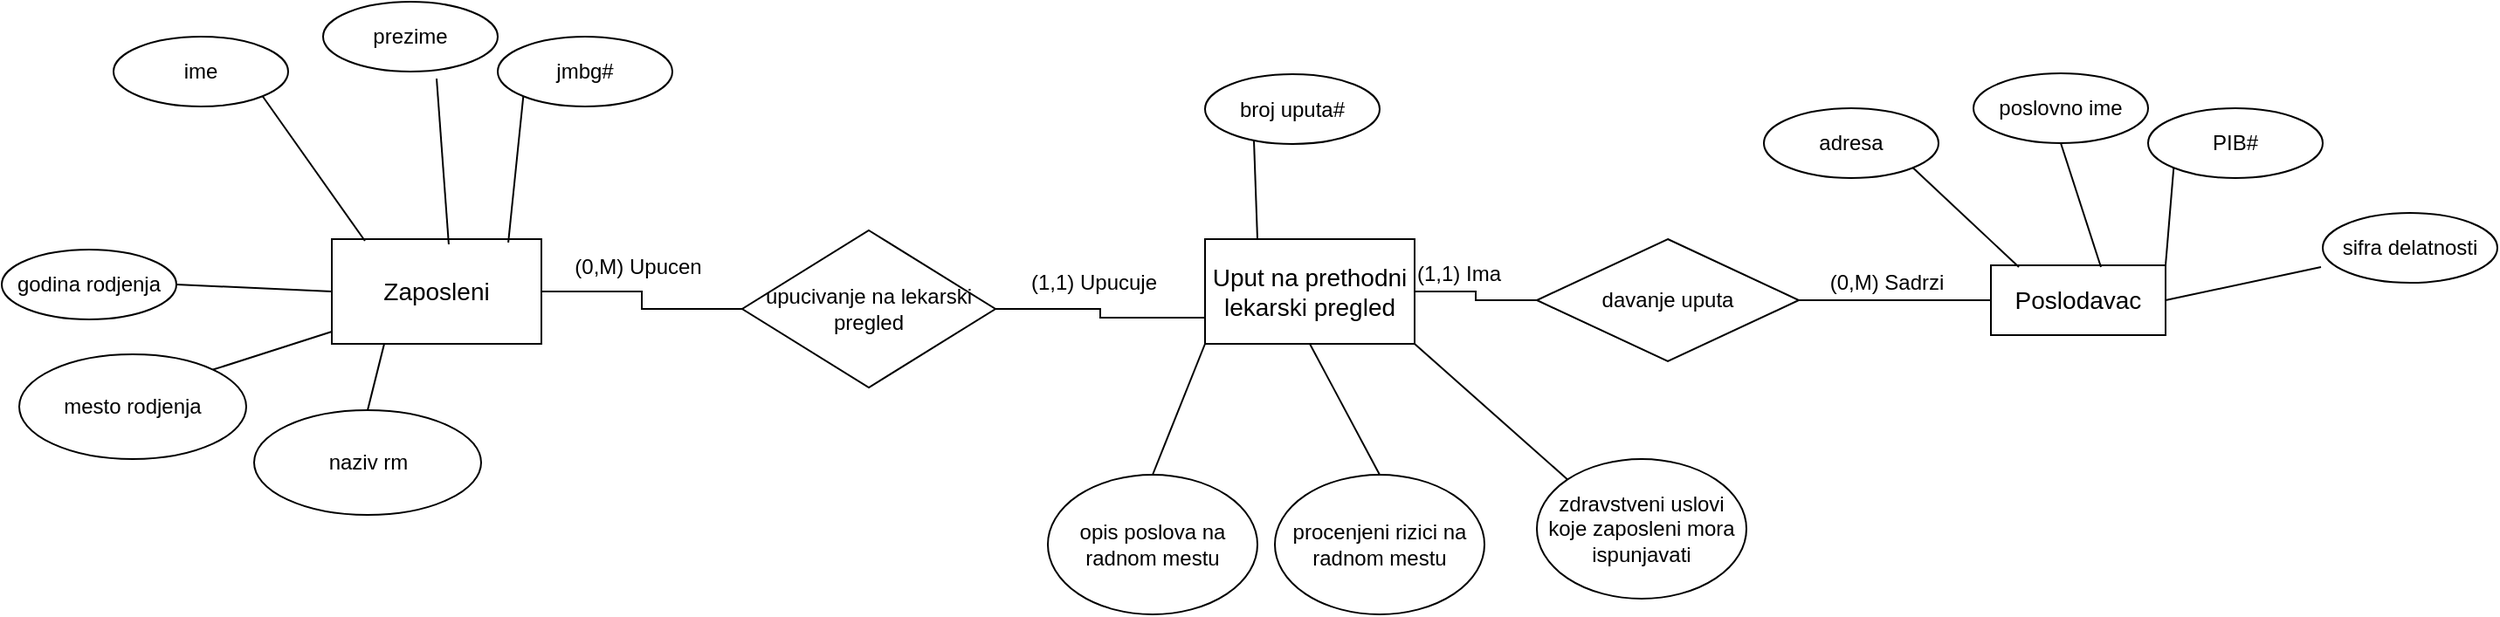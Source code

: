 <mxfile version="22.0.8" type="device">
  <diagram id="cX9Rxq1GDXvq4FwfHjqG" name="Page-1">
    <mxGraphModel dx="2284" dy="800" grid="1" gridSize="10" guides="1" tooltips="1" connect="1" arrows="1" fold="1" page="1" pageScale="1" pageWidth="850" pageHeight="1100" math="0" shadow="0">
      <root>
        <mxCell id="0" />
        <mxCell id="1" parent="0" />
        <mxCell id="XjySdd2gi-GwcaV57Ylc-87" style="rounded=0;orthogonalLoop=1;jettySize=auto;html=1;exitX=1;exitY=1;exitDx=0;exitDy=0;entryX=0;entryY=0;entryDx=0;entryDy=0;endArrow=none;endFill=0;" parent="1" source="XjySdd2gi-GwcaV57Ylc-42" target="XjySdd2gi-GwcaV57Ylc-86" edge="1">
          <mxGeometry relative="1" as="geometry" />
        </mxCell>
        <mxCell id="XjySdd2gi-GwcaV57Ylc-42" value="Uput na prethodni lekarski pregled" style="rounded=0;whiteSpace=wrap;html=1;fontSize=14;" parent="1" vertex="1">
          <mxGeometry x="40" y="925" width="120" height="60" as="geometry" />
        </mxCell>
        <mxCell id="XjySdd2gi-GwcaV57Ylc-43" value="&lt;font style=&quot;font-size: 14px;&quot;&gt;Poslodavac&lt;/font&gt;" style="whiteSpace=wrap;html=1;align=center;" parent="1" vertex="1">
          <mxGeometry x="490" y="940" width="100" height="40" as="geometry" />
        </mxCell>
        <mxCell id="XjySdd2gi-GwcaV57Ylc-44" value="" style="edgeStyle=orthogonalEdgeStyle;rounded=0;orthogonalLoop=1;jettySize=auto;html=1;endArrow=none;endFill=0;" parent="1" source="XjySdd2gi-GwcaV57Ylc-48" target="XjySdd2gi-GwcaV57Ylc-42" edge="1">
          <mxGeometry relative="1" as="geometry">
            <mxPoint x="110" y="950" as="targetPoint" />
          </mxGeometry>
        </mxCell>
        <mxCell id="XjySdd2gi-GwcaV57Ylc-45" value="&lt;font style=&quot;font-size: 12px;&quot;&gt;(1,1) Ima&lt;/font&gt;" style="edgeLabel;html=1;align=center;verticalAlign=middle;resizable=0;points=[];fontSize=12;" parent="XjySdd2gi-GwcaV57Ylc-44" vertex="1" connectable="0">
          <mxGeometry x="0.339" y="1" relative="1" as="geometry">
            <mxPoint y="-11" as="offset" />
          </mxGeometry>
        </mxCell>
        <mxCell id="XjySdd2gi-GwcaV57Ylc-46" style="edgeStyle=orthogonalEdgeStyle;rounded=0;orthogonalLoop=1;jettySize=auto;html=1;exitX=1;exitY=0.5;exitDx=0;exitDy=0;entryX=0;entryY=0.5;entryDx=0;entryDy=0;endArrow=none;endFill=0;" parent="1" source="XjySdd2gi-GwcaV57Ylc-48" target="XjySdd2gi-GwcaV57Ylc-43" edge="1">
          <mxGeometry relative="1" as="geometry" />
        </mxCell>
        <mxCell id="XjySdd2gi-GwcaV57Ylc-47" value="(0,M) Sadrzi" style="edgeLabel;html=1;align=center;verticalAlign=middle;resizable=0;points=[];fontSize=12;" parent="XjySdd2gi-GwcaV57Ylc-46" vertex="1" connectable="0">
          <mxGeometry x="-0.036" y="3" relative="1" as="geometry">
            <mxPoint x="-3" y="-7" as="offset" />
          </mxGeometry>
        </mxCell>
        <mxCell id="XjySdd2gi-GwcaV57Ylc-48" value="davanje uputa" style="shape=rhombus;perimeter=rhombusPerimeter;whiteSpace=wrap;html=1;align=center;" parent="1" vertex="1">
          <mxGeometry x="230" y="925" width="150" height="70" as="geometry" />
        </mxCell>
        <mxCell id="XjySdd2gi-GwcaV57Ylc-49" value="adresa" style="ellipse;whiteSpace=wrap;html=1;align=center;" parent="1" vertex="1">
          <mxGeometry x="360" y="850" width="100" height="40" as="geometry" />
        </mxCell>
        <mxCell id="XjySdd2gi-GwcaV57Ylc-50" value="" style="endArrow=none;html=1;rounded=0;entryX=0.16;entryY=0.025;entryDx=0;entryDy=0;exitX=1;exitY=1;exitDx=0;exitDy=0;entryPerimeter=0;" parent="1" source="XjySdd2gi-GwcaV57Ylc-49" target="XjySdd2gi-GwcaV57Ylc-43" edge="1">
          <mxGeometry width="50" height="50" relative="1" as="geometry">
            <mxPoint x="520" y="1080" as="sourcePoint" />
            <mxPoint x="575" y="1028" as="targetPoint" />
          </mxGeometry>
        </mxCell>
        <mxCell id="XjySdd2gi-GwcaV57Ylc-51" value="PIB#" style="ellipse;whiteSpace=wrap;html=1;align=center;" parent="1" vertex="1">
          <mxGeometry x="580" y="850" width="100" height="40" as="geometry" />
        </mxCell>
        <mxCell id="XjySdd2gi-GwcaV57Ylc-52" value="" style="endArrow=none;html=1;rounded=0;entryX=1;entryY=0;entryDx=0;entryDy=0;exitX=0;exitY=1;exitDx=0;exitDy=0;" parent="1" source="XjySdd2gi-GwcaV57Ylc-51" target="XjySdd2gi-GwcaV57Ylc-43" edge="1">
          <mxGeometry width="50" height="50" relative="1" as="geometry">
            <mxPoint x="480" y="1010" as="sourcePoint" />
            <mxPoint x="575" y="1003" as="targetPoint" />
          </mxGeometry>
        </mxCell>
        <mxCell id="XjySdd2gi-GwcaV57Ylc-53" value="poslovno ime" style="ellipse;whiteSpace=wrap;html=1;align=center;" parent="1" vertex="1">
          <mxGeometry x="480" y="830" width="100" height="40" as="geometry" />
        </mxCell>
        <mxCell id="XjySdd2gi-GwcaV57Ylc-54" value="" style="endArrow=none;html=1;rounded=0;entryX=0.63;entryY=0.025;entryDx=0;entryDy=0;exitX=0.5;exitY=1;exitDx=0;exitDy=0;entryPerimeter=0;" parent="1" source="XjySdd2gi-GwcaV57Ylc-53" target="XjySdd2gi-GwcaV57Ylc-43" edge="1">
          <mxGeometry width="50" height="50" relative="1" as="geometry">
            <mxPoint x="640" y="1070" as="sourcePoint" />
            <mxPoint x="735" y="1053" as="targetPoint" />
          </mxGeometry>
        </mxCell>
        <mxCell id="XjySdd2gi-GwcaV57Ylc-55" value="broj uputa#" style="ellipse;whiteSpace=wrap;html=1;align=center;" parent="1" vertex="1">
          <mxGeometry x="40" y="830.5" width="100" height="40" as="geometry" />
        </mxCell>
        <mxCell id="XjySdd2gi-GwcaV57Ylc-56" value="" style="endArrow=none;html=1;rounded=0;entryX=0.25;entryY=0;entryDx=0;entryDy=0;exitX=0.28;exitY=0.95;exitDx=0;exitDy=0;exitPerimeter=0;" parent="1" source="XjySdd2gi-GwcaV57Ylc-55" target="XjySdd2gi-GwcaV57Ylc-42" edge="1">
          <mxGeometry width="50" height="50" relative="1" as="geometry">
            <mxPoint x="110" y="1069.5" as="sourcePoint" />
            <mxPoint x="60" y="909.5" as="targetPoint" />
          </mxGeometry>
        </mxCell>
        <mxCell id="XjySdd2gi-GwcaV57Ylc-57" value="sifra delatnosti" style="ellipse;whiteSpace=wrap;html=1;align=center;" parent="1" vertex="1">
          <mxGeometry x="680" y="910" width="100" height="40" as="geometry" />
        </mxCell>
        <mxCell id="XjySdd2gi-GwcaV57Ylc-58" value="" style="endArrow=none;html=1;rounded=0;entryX=1;entryY=0.5;entryDx=0;entryDy=0;exitX=-0.01;exitY=0.775;exitDx=0;exitDy=0;exitPerimeter=0;" parent="1" source="XjySdd2gi-GwcaV57Ylc-57" target="XjySdd2gi-GwcaV57Ylc-43" edge="1">
          <mxGeometry width="50" height="50" relative="1" as="geometry">
            <mxPoint x="804" y="905" as="sourcePoint" />
            <mxPoint x="630" y="913" as="targetPoint" />
          </mxGeometry>
        </mxCell>
        <mxCell id="XjySdd2gi-GwcaV57Ylc-59" value="Zaposleni" style="rounded=0;whiteSpace=wrap;html=1;fontSize=14;" parent="1" vertex="1">
          <mxGeometry x="-460" y="925" width="120" height="60" as="geometry" />
        </mxCell>
        <mxCell id="XjySdd2gi-GwcaV57Ylc-60" value="" style="edgeStyle=orthogonalEdgeStyle;rounded=0;orthogonalLoop=1;jettySize=auto;html=1;endArrow=none;endFill=0;entryX=1;entryY=0.5;entryDx=0;entryDy=0;" parent="1" source="XjySdd2gi-GwcaV57Ylc-64" target="XjySdd2gi-GwcaV57Ylc-59" edge="1">
          <mxGeometry relative="1" as="geometry">
            <mxPoint x="-305" y="961" as="targetPoint" />
          </mxGeometry>
        </mxCell>
        <mxCell id="XjySdd2gi-GwcaV57Ylc-61" value="&lt;font style=&quot;font-size: 12px;&quot;&gt;(1,1) Upucuje&lt;/font&gt;" style="edgeLabel;html=1;align=center;verticalAlign=middle;resizable=0;points=[];fontSize=12;" parent="XjySdd2gi-GwcaV57Ylc-60" vertex="1" connectable="0">
          <mxGeometry x="0.339" y="1" relative="1" as="geometry">
            <mxPoint x="274" y="-6" as="offset" />
          </mxGeometry>
        </mxCell>
        <mxCell id="XjySdd2gi-GwcaV57Ylc-62" style="edgeStyle=orthogonalEdgeStyle;rounded=0;orthogonalLoop=1;jettySize=auto;html=1;exitX=1;exitY=0.5;exitDx=0;exitDy=0;entryX=0;entryY=0.75;entryDx=0;entryDy=0;endArrow=none;endFill=0;" parent="1" source="XjySdd2gi-GwcaV57Ylc-64" target="XjySdd2gi-GwcaV57Ylc-42" edge="1">
          <mxGeometry relative="1" as="geometry">
            <mxPoint x="25" y="966" as="targetPoint" />
          </mxGeometry>
        </mxCell>
        <mxCell id="XjySdd2gi-GwcaV57Ylc-63" value="(0,M) Upucen" style="edgeLabel;html=1;align=center;verticalAlign=middle;resizable=0;points=[];fontSize=12;" parent="XjySdd2gi-GwcaV57Ylc-62" vertex="1" connectable="0">
          <mxGeometry x="-0.036" y="3" relative="1" as="geometry">
            <mxPoint x="-268" y="-25" as="offset" />
          </mxGeometry>
        </mxCell>
        <mxCell id="XjySdd2gi-GwcaV57Ylc-64" value="upucivanje na lekarski pregled" style="shape=rhombus;perimeter=rhombusPerimeter;align=center;whiteSpace=wrap;html=1;spacingTop=0;spacing=2;spacingRight=2;spacingLeft=2;" parent="1" vertex="1">
          <mxGeometry x="-225" y="920" width="145" height="90" as="geometry" />
        </mxCell>
        <mxCell id="XjySdd2gi-GwcaV57Ylc-68" value="ime" style="ellipse;whiteSpace=wrap;html=1;align=center;" parent="1" vertex="1">
          <mxGeometry x="-585" y="809" width="100" height="40" as="geometry" />
        </mxCell>
        <mxCell id="XjySdd2gi-GwcaV57Ylc-69" value="" style="endArrow=none;html=1;rounded=0;entryX=0.158;entryY=0.017;entryDx=0;entryDy=0;exitX=1;exitY=1;exitDx=0;exitDy=0;entryPerimeter=0;" parent="1" source="XjySdd2gi-GwcaV57Ylc-68" target="XjySdd2gi-GwcaV57Ylc-59" edge="1">
          <mxGeometry width="50" height="50" relative="1" as="geometry">
            <mxPoint x="-425" y="1039" as="sourcePoint" />
            <mxPoint x="-442" y="902" as="targetPoint" />
          </mxGeometry>
        </mxCell>
        <mxCell id="XjySdd2gi-GwcaV57Ylc-70" value="jmbg#" style="ellipse;whiteSpace=wrap;html=1;align=center;" parent="1" vertex="1">
          <mxGeometry x="-365" y="809" width="100" height="40" as="geometry" />
        </mxCell>
        <mxCell id="XjySdd2gi-GwcaV57Ylc-71" value="" style="endArrow=none;html=1;rounded=0;entryX=0.842;entryY=0.033;entryDx=0;entryDy=0;exitX=0;exitY=1;exitDx=0;exitDy=0;entryPerimeter=0;" parent="1" source="XjySdd2gi-GwcaV57Ylc-70" target="XjySdd2gi-GwcaV57Ylc-59" edge="1">
          <mxGeometry width="50" height="50" relative="1" as="geometry">
            <mxPoint x="-465" y="969" as="sourcePoint" />
            <mxPoint x="-365" y="901" as="targetPoint" />
          </mxGeometry>
        </mxCell>
        <mxCell id="XjySdd2gi-GwcaV57Ylc-72" value="prezime" style="ellipse;whiteSpace=wrap;html=1;align=center;" parent="1" vertex="1">
          <mxGeometry x="-465" y="789" width="100" height="40" as="geometry" />
        </mxCell>
        <mxCell id="XjySdd2gi-GwcaV57Ylc-73" value="" style="endArrow=none;html=1;rounded=0;entryX=0.558;entryY=0.05;entryDx=0;entryDy=0;exitX=0.65;exitY=1.1;exitDx=0;exitDy=0;exitPerimeter=0;entryPerimeter=0;" parent="1" source="XjySdd2gi-GwcaV57Ylc-72" target="XjySdd2gi-GwcaV57Ylc-59" edge="1">
          <mxGeometry width="50" height="50" relative="1" as="geometry">
            <mxPoint x="-305" y="1029" as="sourcePoint" />
            <mxPoint x="-388" y="898" as="targetPoint" />
          </mxGeometry>
        </mxCell>
        <mxCell id="XjySdd2gi-GwcaV57Ylc-74" value="mesto rodjenja" style="ellipse;whiteSpace=wrap;html=1;align=center;" parent="1" vertex="1">
          <mxGeometry x="-639" y="991" width="130" height="60" as="geometry" />
        </mxCell>
        <mxCell id="XjySdd2gi-GwcaV57Ylc-75" value="" style="endArrow=none;html=1;rounded=0;entryX=0;entryY=0.883;entryDx=0;entryDy=0;exitX=1;exitY=0;exitDx=0;exitDy=0;entryPerimeter=0;" parent="1" source="XjySdd2gi-GwcaV57Ylc-74" target="XjySdd2gi-GwcaV57Ylc-59" edge="1">
          <mxGeometry width="50" height="50" relative="1" as="geometry">
            <mxPoint x="-519" y="1011" as="sourcePoint" />
            <mxPoint x="-459" y="959" as="targetPoint" />
          </mxGeometry>
        </mxCell>
        <mxCell id="XjySdd2gi-GwcaV57Ylc-76" value="godina rodjenja" style="ellipse;whiteSpace=wrap;html=1;align=center;" parent="1" vertex="1">
          <mxGeometry x="-649" y="931" width="100" height="40" as="geometry" />
        </mxCell>
        <mxCell id="XjySdd2gi-GwcaV57Ylc-77" value="" style="endArrow=none;html=1;rounded=0;entryX=0;entryY=0.5;entryDx=0;entryDy=0;exitX=1;exitY=0.5;exitDx=0;exitDy=0;" parent="1" source="XjySdd2gi-GwcaV57Ylc-76" target="XjySdd2gi-GwcaV57Ylc-59" edge="1">
          <mxGeometry width="50" height="50" relative="1" as="geometry">
            <mxPoint x="-559" y="951" as="sourcePoint" />
            <mxPoint x="-459" y="941" as="targetPoint" />
          </mxGeometry>
        </mxCell>
        <mxCell id="XjySdd2gi-GwcaV57Ylc-80" value="naziv rm" style="ellipse;whiteSpace=wrap;html=1;align=center;" parent="1" vertex="1">
          <mxGeometry x="-504.5" y="1023" width="130" height="60" as="geometry" />
        </mxCell>
        <mxCell id="XjySdd2gi-GwcaV57Ylc-81" value="" style="endArrow=none;html=1;rounded=0;entryX=0.25;entryY=1;entryDx=0;entryDy=0;exitX=0.5;exitY=0;exitDx=0;exitDy=0;" parent="1" source="XjySdd2gi-GwcaV57Ylc-80" target="XjySdd2gi-GwcaV57Ylc-59" edge="1">
          <mxGeometry width="50" height="50" relative="1" as="geometry">
            <mxPoint x="-384.5" y="1043" as="sourcePoint" />
            <mxPoint x="-325.5" y="1010" as="targetPoint" />
          </mxGeometry>
        </mxCell>
        <mxCell id="XjySdd2gi-GwcaV57Ylc-82" value="opis poslova na radnom mestu" style="ellipse;whiteSpace=wrap;html=1;" parent="1" vertex="1">
          <mxGeometry x="-50" y="1060" width="120" height="80" as="geometry" />
        </mxCell>
        <mxCell id="XjySdd2gi-GwcaV57Ylc-83" style="rounded=0;orthogonalLoop=1;jettySize=auto;html=1;exitX=0.5;exitY=0;exitDx=0;exitDy=0;entryX=0;entryY=1;entryDx=0;entryDy=0;endArrow=none;endFill=0;" parent="1" source="XjySdd2gi-GwcaV57Ylc-82" target="XjySdd2gi-GwcaV57Ylc-42" edge="1">
          <mxGeometry relative="1" as="geometry" />
        </mxCell>
        <mxCell id="XjySdd2gi-GwcaV57Ylc-84" value="procenjeni rizici na radnom mestu" style="ellipse;whiteSpace=wrap;html=1;" parent="1" vertex="1">
          <mxGeometry x="80" y="1060" width="120" height="80" as="geometry" />
        </mxCell>
        <mxCell id="XjySdd2gi-GwcaV57Ylc-85" style="rounded=0;orthogonalLoop=1;jettySize=auto;html=1;exitX=0.5;exitY=0;exitDx=0;exitDy=0;entryX=0.5;entryY=1;entryDx=0;entryDy=0;endArrow=none;endFill=0;" parent="1" source="XjySdd2gi-GwcaV57Ylc-84" target="XjySdd2gi-GwcaV57Ylc-42" edge="1">
          <mxGeometry relative="1" as="geometry">
            <mxPoint x="170" y="985" as="targetPoint" />
          </mxGeometry>
        </mxCell>
        <mxCell id="XjySdd2gi-GwcaV57Ylc-86" value="zdravstveni uslovi koje zaposleni mora ispunjavati" style="ellipse;whiteSpace=wrap;html=1;" parent="1" vertex="1">
          <mxGeometry x="230" y="1051" width="120" height="80" as="geometry" />
        </mxCell>
      </root>
    </mxGraphModel>
  </diagram>
</mxfile>
